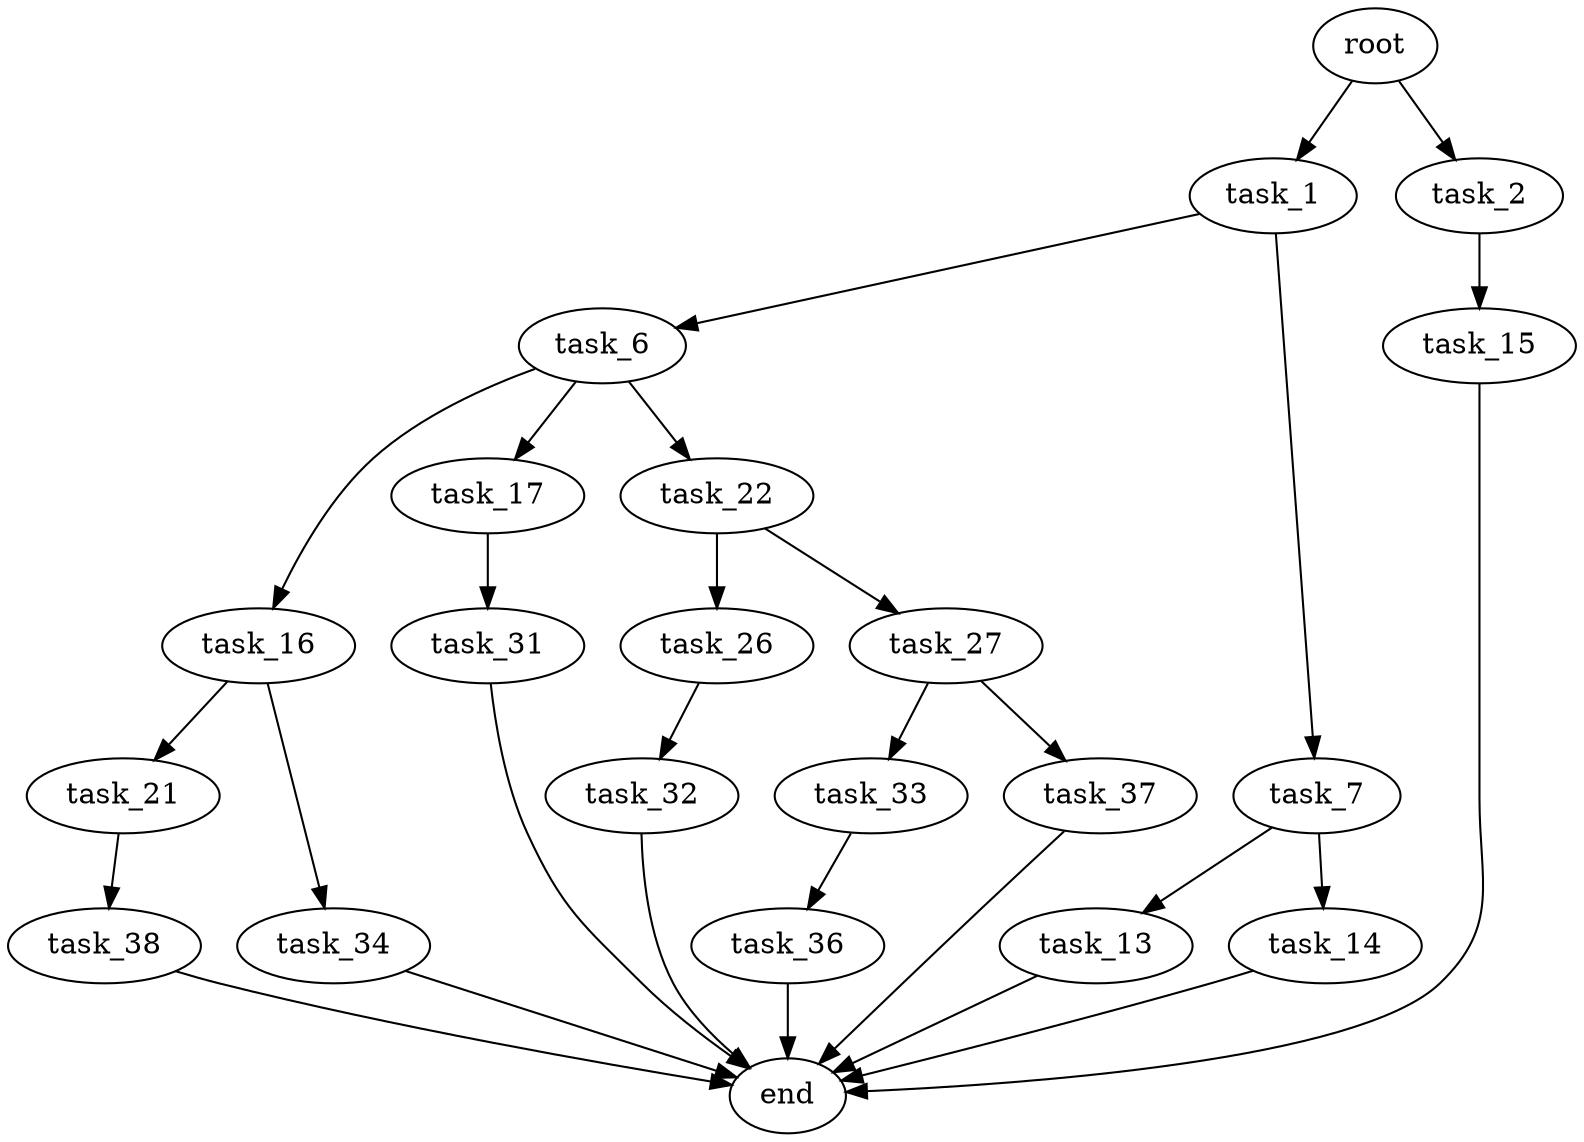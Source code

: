 digraph G {
  root [size="0.000000"];
  task_1 [size="8589934592.000000"];
  task_2 [size="403952939856.000000"];
  task_6 [size="1073741824000.000000"];
  task_7 [size="97286298014.000000"];
  task_15 [size="782757789696.000000"];
  task_16 [size="21218635037.000000"];
  task_17 [size="2000348343.000000"];
  task_22 [size="823064134779.000000"];
  task_13 [size="960714995592.000000"];
  task_14 [size="25707093049.000000"];
  end [size="0.000000"];
  task_21 [size="134217728000.000000"];
  task_34 [size="782757789696.000000"];
  task_31 [size="1073741824000.000000"];
  task_38 [size="231928233984.000000"];
  task_26 [size="905650929661.000000"];
  task_27 [size="6254339510.000000"];
  task_32 [size="25317356026.000000"];
  task_33 [size="17346943627.000000"];
  task_37 [size="102492871175.000000"];
  task_36 [size="310615645889.000000"];

  root -> task_1 [size="1.000000"];
  root -> task_2 [size="1.000000"];
  task_1 -> task_6 [size="33554432.000000"];
  task_1 -> task_7 [size="33554432.000000"];
  task_2 -> task_15 [size="679477248.000000"];
  task_6 -> task_16 [size="838860800.000000"];
  task_6 -> task_17 [size="838860800.000000"];
  task_6 -> task_22 [size="838860800.000000"];
  task_7 -> task_13 [size="75497472.000000"];
  task_7 -> task_14 [size="75497472.000000"];
  task_15 -> end [size="1.000000"];
  task_16 -> task_21 [size="411041792.000000"];
  task_16 -> task_34 [size="411041792.000000"];
  task_17 -> task_31 [size="33554432.000000"];
  task_22 -> task_26 [size="679477248.000000"];
  task_22 -> task_27 [size="679477248.000000"];
  task_13 -> end [size="1.000000"];
  task_14 -> end [size="1.000000"];
  task_21 -> task_38 [size="209715200.000000"];
  task_34 -> end [size="1.000000"];
  task_31 -> end [size="1.000000"];
  task_38 -> end [size="1.000000"];
  task_26 -> task_32 [size="838860800.000000"];
  task_27 -> task_33 [size="209715200.000000"];
  task_27 -> task_37 [size="209715200.000000"];
  task_32 -> end [size="1.000000"];
  task_33 -> task_36 [size="301989888.000000"];
  task_37 -> end [size="1.000000"];
  task_36 -> end [size="1.000000"];
}
